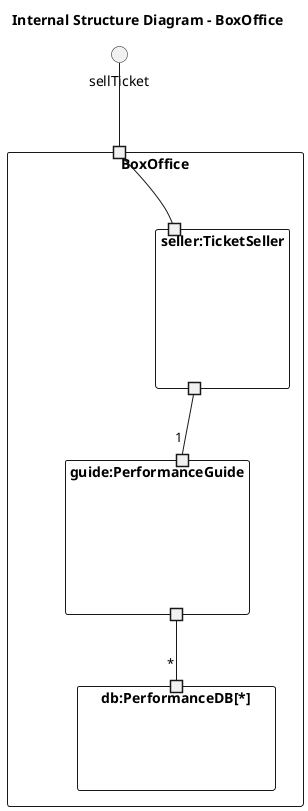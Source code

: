 @startuml
	title Internal Structure Diagram - BoxOffice
	skinparam componentStyle rectangle
	
	' Define the main component
	component BoxOffice {
		portin " " as p0
		component "seller:TicketSeller" {
			portin " " as p1
			portout " " as p2
		}
		component "guide:PerformanceGuide" {
			portin " " as p3
			portout " " as p4
		}
		component "db:PerformanceDB[*]" {
			portin " " as p5
		}
	}
	circle sellTicket
	sellTicket -- p0
	p0 -- p1
	p2 -- "1" p3
	p4 -- "*" p5
	
/'
	component BoxOffice {
	    object seller : TicketSeller
	    object guide : PerformanceGuide
	    object db : PerformanceDB
	
	    ' Note: db is a collection, represented as [*]
	    note right of db
	        Multiplicity: [*]
	    end note
	
	    seller --> guide : 1
	    guide --> db : *
	}
	
	' Represent the provided port (external interface)
	BoxOffice -[hidden]-> seller : 
	interface sellTickets
	sellTickets -o BoxOffice : 
'/
@enduml
